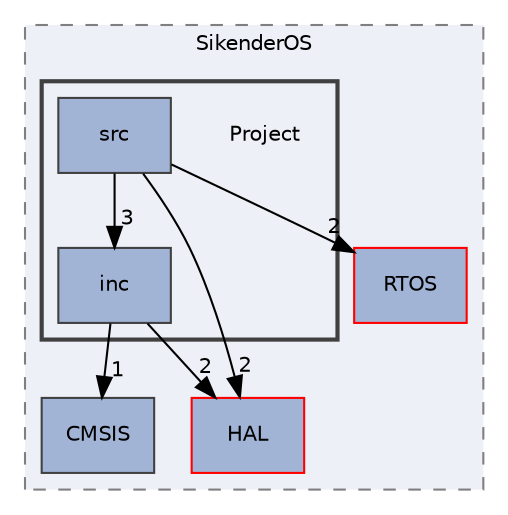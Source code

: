 digraph "SikendeRTOS/SikenderOS/Project"
{
 // LATEX_PDF_SIZE
  edge [fontname="Helvetica",fontsize="10",labelfontname="Helvetica",labelfontsize="10"];
  node [fontname="Helvetica",fontsize="10",shape=record];
  compound=true
  subgraph clusterdir_a4458d604b8c2e629a88b058174e2b3f {
    graph [ bgcolor="#edf0f7", pencolor="grey50", style="filled,dashed,", label="SikenderOS", fontname="Helvetica", fontsize="10", URL="dir_a4458d604b8c2e629a88b058174e2b3f.html"]
  dir_213d4a3950a82888692d05f6250aeb40 [shape=box, label="HAL", style="filled,", fillcolor="#a2b4d6", color="red", URL="dir_213d4a3950a82888692d05f6250aeb40.html"];
  dir_3aba866b171e250b385759d7fc4caca9 [shape=box, label="CMSIS", style="filled,", fillcolor="#a2b4d6", color="grey25", URL="dir_3aba866b171e250b385759d7fc4caca9.html"];
  dir_16270a37b5a8f4621cd86db794000964 [shape=box, label="RTOS", style="filled,", fillcolor="#a2b4d6", color="red", URL="dir_16270a37b5a8f4621cd86db794000964.html"];
  subgraph clusterdir_5d5c42069b943ca84469524c04f639fb {
    graph [ bgcolor="#edf0f7", pencolor="grey25", style="filled,bold,", label="", fontname="Helvetica", fontsize="10", URL="dir_5d5c42069b943ca84469524c04f639fb.html"]
    dir_5d5c42069b943ca84469524c04f639fb [shape=plaintext, label="Project"];
  dir_67cdde1f31f81041d37420b3ca76605a [shape=box, label="inc", style="filled,", fillcolor="#a2b4d6", color="grey25", URL="dir_67cdde1f31f81041d37420b3ca76605a.html"];
  dir_4a4645a098fe710389639d813c3660d0 [shape=box, label="src", style="filled,", fillcolor="#a2b4d6", color="grey25", URL="dir_4a4645a098fe710389639d813c3660d0.html"];
  }
  }
  dir_67cdde1f31f81041d37420b3ca76605a->dir_213d4a3950a82888692d05f6250aeb40 [headlabel="2", labeldistance=1.5 headhref="dir_000003_000001.html"];
  dir_67cdde1f31f81041d37420b3ca76605a->dir_3aba866b171e250b385759d7fc4caca9 [headlabel="1", labeldistance=1.5 headhref="dir_000003_000000.html"];
  dir_4a4645a098fe710389639d813c3660d0->dir_16270a37b5a8f4621cd86db794000964 [headlabel="2", labeldistance=1.5 headhref="dir_000010_000006.html"];
  dir_4a4645a098fe710389639d813c3660d0->dir_213d4a3950a82888692d05f6250aeb40 [headlabel="2", labeldistance=1.5 headhref="dir_000010_000001.html"];
  dir_4a4645a098fe710389639d813c3660d0->dir_67cdde1f31f81041d37420b3ca76605a [headlabel="3", labeldistance=1.5 headhref="dir_000010_000003.html"];
}
